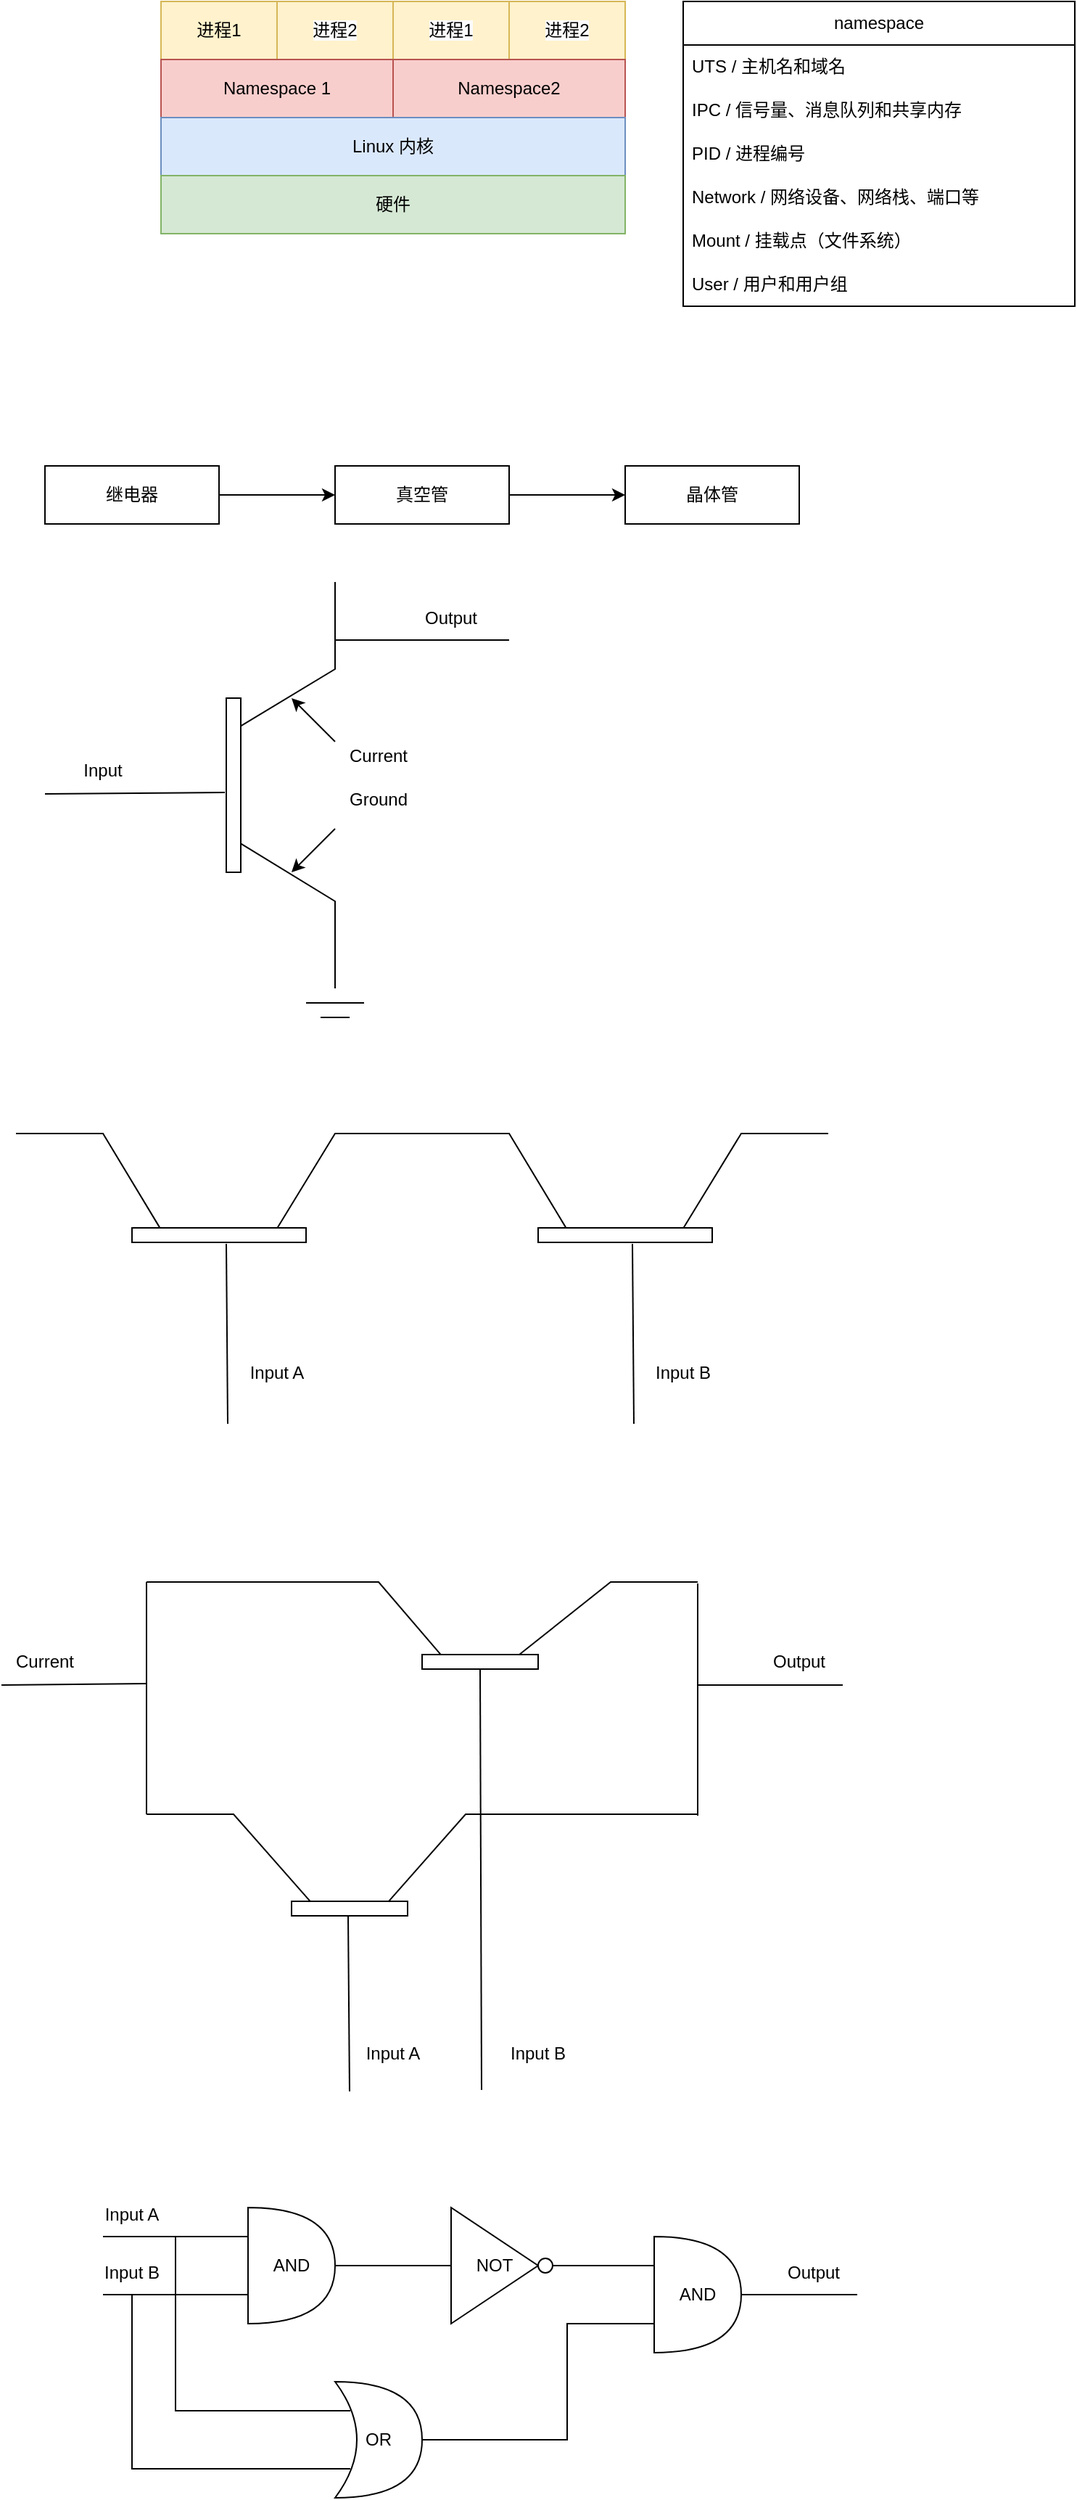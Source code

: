 <mxfile version="22.1.0" type="github">
  <diagram name="第 1 页" id="ORbBm0SIi0TUmnIGkAOf">
    <mxGraphModel dx="1688" dy="639" grid="1" gridSize="10" guides="1" tooltips="1" connect="1" arrows="1" fold="1" page="1" pageScale="1" pageWidth="827" pageHeight="1169" math="0" shadow="0">
      <root>
        <mxCell id="0" />
        <mxCell id="1" parent="0" />
        <mxCell id="w1t4eOmUuPKtgAa-e5_J-1" value="进程1" style="rounded=0;whiteSpace=wrap;html=1;fillColor=#fff2cc;strokeColor=#d6b656;" vertex="1" parent="1">
          <mxGeometry x="160" y="80" width="80" height="40" as="geometry" />
        </mxCell>
        <mxCell id="w1t4eOmUuPKtgAa-e5_J-2" value="&lt;span style=&quot;color: rgb(0, 0, 0); font-family: Helvetica; font-size: 12px; font-style: normal; font-variant-ligatures: normal; font-variant-caps: normal; font-weight: 400; letter-spacing: normal; orphans: 2; text-align: center; text-indent: 0px; text-transform: none; widows: 2; word-spacing: 0px; -webkit-text-stroke-width: 0px; background-color: rgb(251, 251, 251); text-decoration-thickness: initial; text-decoration-style: initial; text-decoration-color: initial; float: none; display: inline !important;&quot;&gt;进程2&lt;/span&gt;" style="rounded=0;whiteSpace=wrap;html=1;fillColor=#fff2cc;strokeColor=#d6b656;" vertex="1" parent="1">
          <mxGeometry x="240" y="80" width="80" height="40" as="geometry" />
        </mxCell>
        <mxCell id="w1t4eOmUuPKtgAa-e5_J-3" value="&lt;span style=&quot;color: rgb(0, 0, 0); font-family: Helvetica; font-size: 12px; font-style: normal; font-variant-ligatures: normal; font-variant-caps: normal; font-weight: 400; letter-spacing: normal; orphans: 2; text-align: center; text-indent: 0px; text-transform: none; widows: 2; word-spacing: 0px; -webkit-text-stroke-width: 0px; background-color: rgb(251, 251, 251); text-decoration-thickness: initial; text-decoration-style: initial; text-decoration-color: initial; float: none; display: inline !important;&quot;&gt;进程1&lt;/span&gt;" style="rounded=0;whiteSpace=wrap;html=1;fillColor=#fff2cc;strokeColor=#d6b656;" vertex="1" parent="1">
          <mxGeometry x="320" y="80" width="80" height="40" as="geometry" />
        </mxCell>
        <mxCell id="w1t4eOmUuPKtgAa-e5_J-4" value="&lt;span style=&quot;color: rgb(0, 0, 0); font-family: Helvetica; font-size: 12px; font-style: normal; font-variant-ligatures: normal; font-variant-caps: normal; font-weight: 400; letter-spacing: normal; orphans: 2; text-align: center; text-indent: 0px; text-transform: none; widows: 2; word-spacing: 0px; -webkit-text-stroke-width: 0px; background-color: rgb(251, 251, 251); text-decoration-thickness: initial; text-decoration-style: initial; text-decoration-color: initial; float: none; display: inline !important;&quot;&gt;进程2&lt;/span&gt;" style="rounded=0;whiteSpace=wrap;html=1;fillColor=#fff2cc;strokeColor=#d6b656;" vertex="1" parent="1">
          <mxGeometry x="400" y="80" width="80" height="40" as="geometry" />
        </mxCell>
        <mxCell id="w1t4eOmUuPKtgAa-e5_J-5" value="Namespace2" style="rounded=0;whiteSpace=wrap;html=1;fillColor=#f8cecc;strokeColor=#b85450;" vertex="1" parent="1">
          <mxGeometry x="320" y="120" width="160" height="40" as="geometry" />
        </mxCell>
        <mxCell id="w1t4eOmUuPKtgAa-e5_J-6" value="Namespace 1" style="rounded=0;whiteSpace=wrap;html=1;fillColor=#f8cecc;strokeColor=#b85450;" vertex="1" parent="1">
          <mxGeometry x="160" y="120" width="160" height="40" as="geometry" />
        </mxCell>
        <mxCell id="w1t4eOmUuPKtgAa-e5_J-7" value="Linux 内核" style="rounded=0;whiteSpace=wrap;html=1;fillColor=#dae8fc;strokeColor=#6c8ebf;" vertex="1" parent="1">
          <mxGeometry x="160" y="160" width="320" height="40" as="geometry" />
        </mxCell>
        <mxCell id="w1t4eOmUuPKtgAa-e5_J-8" value="namespace" style="swimlane;fontStyle=0;childLayout=stackLayout;horizontal=1;startSize=30;horizontalStack=0;resizeParent=1;resizeParentMax=0;resizeLast=0;collapsible=1;marginBottom=0;whiteSpace=wrap;html=1;" vertex="1" parent="1">
          <mxGeometry x="520" y="80" width="270" height="210" as="geometry" />
        </mxCell>
        <mxCell id="w1t4eOmUuPKtgAa-e5_J-9" value="UTS / 主机名和域名" style="text;strokeColor=none;fillColor=none;align=left;verticalAlign=middle;spacingLeft=4;spacingRight=4;overflow=hidden;points=[[0,0.5],[1,0.5]];portConstraint=eastwest;rotatable=0;whiteSpace=wrap;html=1;" vertex="1" parent="w1t4eOmUuPKtgAa-e5_J-8">
          <mxGeometry y="30" width="270" height="30" as="geometry" />
        </mxCell>
        <mxCell id="w1t4eOmUuPKtgAa-e5_J-10" value="IPC / 信号量、消息队列和共享内存" style="text;strokeColor=none;fillColor=none;align=left;verticalAlign=middle;spacingLeft=4;spacingRight=4;overflow=hidden;points=[[0,0.5],[1,0.5]];portConstraint=eastwest;rotatable=0;whiteSpace=wrap;html=1;" vertex="1" parent="w1t4eOmUuPKtgAa-e5_J-8">
          <mxGeometry y="60" width="270" height="30" as="geometry" />
        </mxCell>
        <mxCell id="w1t4eOmUuPKtgAa-e5_J-11" value="PID / 进程编号" style="text;strokeColor=none;fillColor=none;align=left;verticalAlign=middle;spacingLeft=4;spacingRight=4;overflow=hidden;points=[[0,0.5],[1,0.5]];portConstraint=eastwest;rotatable=0;whiteSpace=wrap;html=1;" vertex="1" parent="w1t4eOmUuPKtgAa-e5_J-8">
          <mxGeometry y="90" width="270" height="30" as="geometry" />
        </mxCell>
        <mxCell id="w1t4eOmUuPKtgAa-e5_J-12" value="Network / 网络设备、网络栈、端口等" style="text;strokeColor=none;fillColor=none;align=left;verticalAlign=middle;spacingLeft=4;spacingRight=4;overflow=hidden;points=[[0,0.5],[1,0.5]];portConstraint=eastwest;rotatable=0;whiteSpace=wrap;html=1;" vertex="1" parent="w1t4eOmUuPKtgAa-e5_J-8">
          <mxGeometry y="120" width="270" height="30" as="geometry" />
        </mxCell>
        <mxCell id="w1t4eOmUuPKtgAa-e5_J-13" value="Mount / 挂载点（文件系统）" style="text;strokeColor=none;fillColor=none;align=left;verticalAlign=middle;spacingLeft=4;spacingRight=4;overflow=hidden;points=[[0,0.5],[1,0.5]];portConstraint=eastwest;rotatable=0;whiteSpace=wrap;html=1;" vertex="1" parent="w1t4eOmUuPKtgAa-e5_J-8">
          <mxGeometry y="150" width="270" height="30" as="geometry" />
        </mxCell>
        <mxCell id="w1t4eOmUuPKtgAa-e5_J-14" value="User / 用户和用户组" style="text;strokeColor=none;fillColor=none;align=left;verticalAlign=middle;spacingLeft=4;spacingRight=4;overflow=hidden;points=[[0,0.5],[1,0.5]];portConstraint=eastwest;rotatable=0;whiteSpace=wrap;html=1;" vertex="1" parent="w1t4eOmUuPKtgAa-e5_J-8">
          <mxGeometry y="180" width="270" height="30" as="geometry" />
        </mxCell>
        <mxCell id="w1t4eOmUuPKtgAa-e5_J-15" value="硬件" style="rounded=0;whiteSpace=wrap;html=1;fillColor=#d5e8d4;strokeColor=#82b366;" vertex="1" parent="1">
          <mxGeometry x="160" y="200" width="320" height="40" as="geometry" />
        </mxCell>
        <mxCell id="w1t4eOmUuPKtgAa-e5_J-19" value="" style="edgeStyle=orthogonalEdgeStyle;rounded=0;orthogonalLoop=1;jettySize=auto;html=1;" edge="1" parent="1" source="w1t4eOmUuPKtgAa-e5_J-17" target="w1t4eOmUuPKtgAa-e5_J-18">
          <mxGeometry relative="1" as="geometry" />
        </mxCell>
        <mxCell id="w1t4eOmUuPKtgAa-e5_J-17" value="继电器" style="rounded=0;whiteSpace=wrap;html=1;" vertex="1" parent="1">
          <mxGeometry x="80" y="400" width="120" height="40" as="geometry" />
        </mxCell>
        <mxCell id="w1t4eOmUuPKtgAa-e5_J-23" value="" style="edgeStyle=orthogonalEdgeStyle;rounded=0;orthogonalLoop=1;jettySize=auto;html=1;" edge="1" parent="1" source="w1t4eOmUuPKtgAa-e5_J-18" target="w1t4eOmUuPKtgAa-e5_J-22">
          <mxGeometry relative="1" as="geometry" />
        </mxCell>
        <mxCell id="w1t4eOmUuPKtgAa-e5_J-18" value="真空管" style="rounded=0;whiteSpace=wrap;html=1;" vertex="1" parent="1">
          <mxGeometry x="280" y="400" width="120" height="40" as="geometry" />
        </mxCell>
        <mxCell id="w1t4eOmUuPKtgAa-e5_J-22" value="晶体管" style="rounded=0;whiteSpace=wrap;html=1;" vertex="1" parent="1">
          <mxGeometry x="480" y="400" width="120" height="40" as="geometry" />
        </mxCell>
        <mxCell id="w1t4eOmUuPKtgAa-e5_J-24" value="" style="rounded=0;whiteSpace=wrap;html=1;rotation=90;" vertex="1" parent="1">
          <mxGeometry x="150" y="615" width="120" height="10" as="geometry" />
        </mxCell>
        <mxCell id="w1t4eOmUuPKtgAa-e5_J-25" value="" style="endArrow=none;html=1;rounded=0;exitX=0.16;exitY=-0.007;exitDx=0;exitDy=0;exitPerimeter=0;" edge="1" parent="1" source="w1t4eOmUuPKtgAa-e5_J-24">
          <mxGeometry width="50" height="50" relative="1" as="geometry">
            <mxPoint x="460" y="660" as="sourcePoint" />
            <mxPoint x="280" y="480" as="targetPoint" />
            <Array as="points">
              <mxPoint x="280" y="540" />
            </Array>
          </mxGeometry>
        </mxCell>
        <mxCell id="w1t4eOmUuPKtgAa-e5_J-26" value="" style="endArrow=none;html=1;rounded=0;exitX=0.834;exitY=0.027;exitDx=0;exitDy=0;exitPerimeter=0;" edge="1" parent="1" source="w1t4eOmUuPKtgAa-e5_J-24">
          <mxGeometry width="50" height="50" relative="1" as="geometry">
            <mxPoint x="215" y="634" as="sourcePoint" />
            <mxPoint x="280" y="760" as="targetPoint" />
            <Array as="points">
              <mxPoint x="280" y="700" />
            </Array>
          </mxGeometry>
        </mxCell>
        <mxCell id="w1t4eOmUuPKtgAa-e5_J-27" value="" style="endArrow=none;html=1;rounded=0;exitX=0.408;exitY=1.1;exitDx=0;exitDy=0;exitPerimeter=0;" edge="1" parent="1">
          <mxGeometry width="50" height="50" relative="1" as="geometry">
            <mxPoint x="204" y="625" as="sourcePoint" />
            <mxPoint x="80" y="626" as="targetPoint" />
          </mxGeometry>
        </mxCell>
        <mxCell id="w1t4eOmUuPKtgAa-e5_J-28" value="Input" style="text;html=1;strokeColor=none;fillColor=none;align=center;verticalAlign=middle;whiteSpace=wrap;rounded=0;" vertex="1" parent="1">
          <mxGeometry x="90" y="595" width="60" height="30" as="geometry" />
        </mxCell>
        <mxCell id="w1t4eOmUuPKtgAa-e5_J-29" value="Output" style="text;html=1;strokeColor=none;fillColor=none;align=center;verticalAlign=middle;whiteSpace=wrap;rounded=0;" vertex="1" parent="1">
          <mxGeometry x="330" y="490" width="60" height="30" as="geometry" />
        </mxCell>
        <mxCell id="w1t4eOmUuPKtgAa-e5_J-30" value="" style="endArrow=none;html=1;rounded=0;" edge="1" parent="1">
          <mxGeometry width="50" height="50" relative="1" as="geometry">
            <mxPoint x="280" y="520" as="sourcePoint" />
            <mxPoint x="400" y="520" as="targetPoint" />
          </mxGeometry>
        </mxCell>
        <mxCell id="w1t4eOmUuPKtgAa-e5_J-31" value="" style="endArrow=classic;html=1;rounded=0;" edge="1" parent="1">
          <mxGeometry width="50" height="50" relative="1" as="geometry">
            <mxPoint x="280" y="590" as="sourcePoint" />
            <mxPoint x="250" y="560" as="targetPoint" />
          </mxGeometry>
        </mxCell>
        <mxCell id="w1t4eOmUuPKtgAa-e5_J-32" value="" style="endArrow=classic;html=1;rounded=0;" edge="1" parent="1">
          <mxGeometry width="50" height="50" relative="1" as="geometry">
            <mxPoint x="280" y="650" as="sourcePoint" />
            <mxPoint x="250" y="680" as="targetPoint" />
          </mxGeometry>
        </mxCell>
        <mxCell id="w1t4eOmUuPKtgAa-e5_J-33" value="Current" style="text;html=1;strokeColor=none;fillColor=none;align=center;verticalAlign=middle;whiteSpace=wrap;rounded=0;" vertex="1" parent="1">
          <mxGeometry x="280" y="585" width="60" height="30" as="geometry" />
        </mxCell>
        <mxCell id="w1t4eOmUuPKtgAa-e5_J-34" value="Ground" style="text;html=1;strokeColor=none;fillColor=none;align=center;verticalAlign=middle;whiteSpace=wrap;rounded=0;" vertex="1" parent="1">
          <mxGeometry x="280" y="615" width="60" height="30" as="geometry" />
        </mxCell>
        <mxCell id="w1t4eOmUuPKtgAa-e5_J-35" value="" style="endArrow=none;html=1;rounded=0;" edge="1" parent="1">
          <mxGeometry width="50" height="50" relative="1" as="geometry">
            <mxPoint x="260" y="770" as="sourcePoint" />
            <mxPoint x="300" y="770" as="targetPoint" />
          </mxGeometry>
        </mxCell>
        <mxCell id="w1t4eOmUuPKtgAa-e5_J-36" value="" style="endArrow=none;html=1;rounded=0;" edge="1" parent="1">
          <mxGeometry width="50" height="50" relative="1" as="geometry">
            <mxPoint x="270" y="780" as="sourcePoint" />
            <mxPoint x="290" y="780" as="targetPoint" />
          </mxGeometry>
        </mxCell>
        <mxCell id="w1t4eOmUuPKtgAa-e5_J-37" value="" style="rounded=0;whiteSpace=wrap;html=1;rotation=0;" vertex="1" parent="1">
          <mxGeometry x="140" y="925" width="120" height="10" as="geometry" />
        </mxCell>
        <mxCell id="w1t4eOmUuPKtgAa-e5_J-38" value="" style="endArrow=none;html=1;rounded=0;exitX=0.16;exitY=-0.007;exitDx=0;exitDy=0;exitPerimeter=0;" edge="1" parent="1" source="w1t4eOmUuPKtgAa-e5_J-37">
          <mxGeometry width="50" height="50" relative="1" as="geometry">
            <mxPoint x="240" y="680" as="sourcePoint" />
            <mxPoint x="60" y="860" as="targetPoint" />
            <Array as="points">
              <mxPoint x="120" y="860" />
            </Array>
          </mxGeometry>
        </mxCell>
        <mxCell id="w1t4eOmUuPKtgAa-e5_J-39" value="" style="endArrow=none;html=1;rounded=0;exitX=0.834;exitY=0.027;exitDx=0;exitDy=0;exitPerimeter=0;" edge="1" parent="1" source="w1t4eOmUuPKtgAa-e5_J-37">
          <mxGeometry width="50" height="50" relative="1" as="geometry">
            <mxPoint x="214" y="925" as="sourcePoint" />
            <mxPoint x="340" y="860" as="targetPoint" />
            <Array as="points">
              <mxPoint x="280" y="860" />
            </Array>
          </mxGeometry>
        </mxCell>
        <mxCell id="w1t4eOmUuPKtgAa-e5_J-40" value="" style="endArrow=none;html=1;rounded=0;exitX=0.408;exitY=1.1;exitDx=0;exitDy=0;exitPerimeter=0;" edge="1" parent="1">
          <mxGeometry width="50" height="50" relative="1" as="geometry">
            <mxPoint x="205" y="936" as="sourcePoint" />
            <mxPoint x="206" y="1060" as="targetPoint" />
          </mxGeometry>
        </mxCell>
        <mxCell id="w1t4eOmUuPKtgAa-e5_J-47" value="" style="rounded=0;whiteSpace=wrap;html=1;rotation=0;" vertex="1" parent="1">
          <mxGeometry x="420" y="925" width="120" height="10" as="geometry" />
        </mxCell>
        <mxCell id="w1t4eOmUuPKtgAa-e5_J-48" value="" style="endArrow=none;html=1;rounded=0;exitX=0.16;exitY=-0.007;exitDx=0;exitDy=0;exitPerimeter=0;" edge="1" parent="1" source="w1t4eOmUuPKtgAa-e5_J-47">
          <mxGeometry width="50" height="50" relative="1" as="geometry">
            <mxPoint x="520" y="680" as="sourcePoint" />
            <mxPoint x="340" y="860" as="targetPoint" />
            <Array as="points">
              <mxPoint x="400" y="860" />
            </Array>
          </mxGeometry>
        </mxCell>
        <mxCell id="w1t4eOmUuPKtgAa-e5_J-49" value="" style="endArrow=none;html=1;rounded=0;exitX=0.834;exitY=0.027;exitDx=0;exitDy=0;exitPerimeter=0;" edge="1" parent="1" source="w1t4eOmUuPKtgAa-e5_J-47">
          <mxGeometry width="50" height="50" relative="1" as="geometry">
            <mxPoint x="494" y="925" as="sourcePoint" />
            <mxPoint x="620" y="860" as="targetPoint" />
            <Array as="points">
              <mxPoint x="560" y="860" />
            </Array>
          </mxGeometry>
        </mxCell>
        <mxCell id="w1t4eOmUuPKtgAa-e5_J-50" value="" style="endArrow=none;html=1;rounded=0;exitX=0.408;exitY=1.1;exitDx=0;exitDy=0;exitPerimeter=0;" edge="1" parent="1">
          <mxGeometry width="50" height="50" relative="1" as="geometry">
            <mxPoint x="485" y="936" as="sourcePoint" />
            <mxPoint x="486" y="1060" as="targetPoint" />
          </mxGeometry>
        </mxCell>
        <mxCell id="w1t4eOmUuPKtgAa-e5_J-51" value="Input A" style="text;html=1;strokeColor=none;fillColor=none;align=center;verticalAlign=middle;whiteSpace=wrap;rounded=0;" vertex="1" parent="1">
          <mxGeometry x="210" y="1010" width="60" height="30" as="geometry" />
        </mxCell>
        <mxCell id="w1t4eOmUuPKtgAa-e5_J-52" value="Input B" style="text;html=1;strokeColor=none;fillColor=none;align=center;verticalAlign=middle;whiteSpace=wrap;rounded=0;" vertex="1" parent="1">
          <mxGeometry x="490" y="1010" width="60" height="30" as="geometry" />
        </mxCell>
        <mxCell id="w1t4eOmUuPKtgAa-e5_J-54" value="" style="rounded=0;whiteSpace=wrap;html=1;rotation=0;" vertex="1" parent="1">
          <mxGeometry x="250" y="1389" width="80" height="10" as="geometry" />
        </mxCell>
        <mxCell id="w1t4eOmUuPKtgAa-e5_J-55" value="" style="endArrow=none;html=1;rounded=0;exitX=0.16;exitY=-0.007;exitDx=0;exitDy=0;exitPerimeter=0;" edge="1" parent="1" source="w1t4eOmUuPKtgAa-e5_J-54">
          <mxGeometry width="50" height="50" relative="1" as="geometry">
            <mxPoint x="330" y="1149" as="sourcePoint" />
            <mxPoint x="150" y="1329" as="targetPoint" />
            <Array as="points">
              <mxPoint x="210" y="1329" />
            </Array>
          </mxGeometry>
        </mxCell>
        <mxCell id="w1t4eOmUuPKtgAa-e5_J-56" value="" style="endArrow=none;html=1;rounded=0;exitX=0.834;exitY=0.027;exitDx=0;exitDy=0;exitPerimeter=0;" edge="1" parent="1" source="w1t4eOmUuPKtgAa-e5_J-54">
          <mxGeometry width="50" height="50" relative="1" as="geometry">
            <mxPoint x="304" y="1394" as="sourcePoint" />
            <mxPoint x="430" y="1329" as="targetPoint" />
            <Array as="points">
              <mxPoint x="370" y="1329" />
            </Array>
          </mxGeometry>
        </mxCell>
        <mxCell id="w1t4eOmUuPKtgAa-e5_J-57" value="" style="endArrow=none;html=1;rounded=0;exitX=0.408;exitY=1.1;exitDx=0;exitDy=0;exitPerimeter=0;" edge="1" parent="1">
          <mxGeometry width="50" height="50" relative="1" as="geometry">
            <mxPoint x="289" y="1399" as="sourcePoint" />
            <mxPoint x="290" y="1520" as="targetPoint" />
          </mxGeometry>
        </mxCell>
        <mxCell id="w1t4eOmUuPKtgAa-e5_J-58" value="" style="rounded=0;whiteSpace=wrap;html=1;rotation=0;" vertex="1" parent="1">
          <mxGeometry x="340" y="1219" width="80" height="10" as="geometry" />
        </mxCell>
        <mxCell id="w1t4eOmUuPKtgAa-e5_J-59" value="" style="endArrow=none;html=1;rounded=0;exitX=0.16;exitY=-0.007;exitDx=0;exitDy=0;exitPerimeter=0;" edge="1" parent="1" source="w1t4eOmUuPKtgAa-e5_J-58">
          <mxGeometry width="50" height="50" relative="1" as="geometry">
            <mxPoint x="430" y="989" as="sourcePoint" />
            <mxPoint x="250" y="1169" as="targetPoint" />
            <Array as="points">
              <mxPoint x="310" y="1169" />
            </Array>
          </mxGeometry>
        </mxCell>
        <mxCell id="w1t4eOmUuPKtgAa-e5_J-60" value="" style="endArrow=none;html=1;rounded=0;exitX=0.834;exitY=0.027;exitDx=0;exitDy=0;exitPerimeter=0;" edge="1" parent="1" source="w1t4eOmUuPKtgAa-e5_J-58">
          <mxGeometry width="50" height="50" relative="1" as="geometry">
            <mxPoint x="404" y="1234" as="sourcePoint" />
            <mxPoint x="530" y="1169" as="targetPoint" />
            <Array as="points">
              <mxPoint x="470" y="1169" />
            </Array>
          </mxGeometry>
        </mxCell>
        <mxCell id="w1t4eOmUuPKtgAa-e5_J-61" value="" style="endArrow=none;html=1;rounded=0;exitX=0.408;exitY=1.1;exitDx=0;exitDy=0;exitPerimeter=0;" edge="1" parent="1">
          <mxGeometry width="50" height="50" relative="1" as="geometry">
            <mxPoint x="380" y="1229" as="sourcePoint" />
            <mxPoint x="381" y="1519" as="targetPoint" />
          </mxGeometry>
        </mxCell>
        <mxCell id="w1t4eOmUuPKtgAa-e5_J-62" value="Input A" style="text;html=1;strokeColor=none;fillColor=none;align=center;verticalAlign=middle;whiteSpace=wrap;rounded=0;" vertex="1" parent="1">
          <mxGeometry x="290" y="1479" width="60" height="30" as="geometry" />
        </mxCell>
        <mxCell id="w1t4eOmUuPKtgAa-e5_J-63" value="Input B" style="text;html=1;strokeColor=none;fillColor=none;align=center;verticalAlign=middle;whiteSpace=wrap;rounded=0;" vertex="1" parent="1">
          <mxGeometry x="390" y="1479" width="60" height="30" as="geometry" />
        </mxCell>
        <mxCell id="w1t4eOmUuPKtgAa-e5_J-64" value="" style="endArrow=none;html=1;rounded=0;" edge="1" parent="1">
          <mxGeometry width="50" height="50" relative="1" as="geometry">
            <mxPoint x="430" y="1329" as="sourcePoint" />
            <mxPoint x="530" y="1329" as="targetPoint" />
          </mxGeometry>
        </mxCell>
        <mxCell id="w1t4eOmUuPKtgAa-e5_J-65" value="" style="endArrow=none;html=1;rounded=0;" edge="1" parent="1">
          <mxGeometry width="50" height="50" relative="1" as="geometry">
            <mxPoint x="530" y="1330" as="sourcePoint" />
            <mxPoint x="530" y="1170" as="targetPoint" />
          </mxGeometry>
        </mxCell>
        <mxCell id="w1t4eOmUuPKtgAa-e5_J-66" value="" style="endArrow=none;html=1;rounded=0;" edge="1" parent="1">
          <mxGeometry width="50" height="50" relative="1" as="geometry">
            <mxPoint x="630" y="1240" as="sourcePoint" />
            <mxPoint x="530" y="1240" as="targetPoint" />
          </mxGeometry>
        </mxCell>
        <mxCell id="w1t4eOmUuPKtgAa-e5_J-67" value="" style="endArrow=none;html=1;rounded=0;" edge="1" parent="1">
          <mxGeometry width="50" height="50" relative="1" as="geometry">
            <mxPoint x="150" y="1169" as="sourcePoint" />
            <mxPoint x="250" y="1169" as="targetPoint" />
          </mxGeometry>
        </mxCell>
        <mxCell id="w1t4eOmUuPKtgAa-e5_J-68" value="" style="endArrow=none;html=1;rounded=0;" edge="1" parent="1">
          <mxGeometry width="50" height="50" relative="1" as="geometry">
            <mxPoint x="150" y="1329" as="sourcePoint" />
            <mxPoint x="150" y="1169" as="targetPoint" />
          </mxGeometry>
        </mxCell>
        <mxCell id="w1t4eOmUuPKtgAa-e5_J-69" value="" style="endArrow=none;html=1;rounded=0;" edge="1" parent="1">
          <mxGeometry width="50" height="50" relative="1" as="geometry">
            <mxPoint x="50" y="1240" as="sourcePoint" />
            <mxPoint x="150" y="1239" as="targetPoint" />
          </mxGeometry>
        </mxCell>
        <mxCell id="w1t4eOmUuPKtgAa-e5_J-70" value="Current" style="text;html=1;strokeColor=none;fillColor=none;align=center;verticalAlign=middle;whiteSpace=wrap;rounded=0;" vertex="1" parent="1">
          <mxGeometry x="50" y="1209" width="60" height="30" as="geometry" />
        </mxCell>
        <mxCell id="w1t4eOmUuPKtgAa-e5_J-71" value="Output" style="text;html=1;strokeColor=none;fillColor=none;align=center;verticalAlign=middle;whiteSpace=wrap;rounded=0;" vertex="1" parent="1">
          <mxGeometry x="570" y="1209" width="60" height="30" as="geometry" />
        </mxCell>
        <mxCell id="w1t4eOmUuPKtgAa-e5_J-72" value="AND" style="shape=or;whiteSpace=wrap;html=1;" vertex="1" parent="1">
          <mxGeometry x="220" y="1600" width="60" height="80" as="geometry" />
        </mxCell>
        <mxCell id="w1t4eOmUuPKtgAa-e5_J-73" value="OR" style="shape=xor;whiteSpace=wrap;html=1;" vertex="1" parent="1">
          <mxGeometry x="280" y="1720" width="60" height="80" as="geometry" />
        </mxCell>
        <mxCell id="w1t4eOmUuPKtgAa-e5_J-76" value="" style="group" vertex="1" connectable="0" parent="1">
          <mxGeometry x="360" y="1600" width="70" height="80" as="geometry" />
        </mxCell>
        <mxCell id="w1t4eOmUuPKtgAa-e5_J-74" value="NOT" style="triangle;whiteSpace=wrap;html=1;" vertex="1" parent="w1t4eOmUuPKtgAa-e5_J-76">
          <mxGeometry width="60" height="80" as="geometry" />
        </mxCell>
        <mxCell id="w1t4eOmUuPKtgAa-e5_J-75" value="" style="ellipse;whiteSpace=wrap;html=1;aspect=fixed;" vertex="1" parent="w1t4eOmUuPKtgAa-e5_J-76">
          <mxGeometry x="60" y="35" width="10" height="10" as="geometry" />
        </mxCell>
        <mxCell id="w1t4eOmUuPKtgAa-e5_J-77" value="" style="endArrow=none;html=1;rounded=0;exitX=1;exitY=0.5;exitDx=0;exitDy=0;exitPerimeter=0;entryX=0;entryY=0.5;entryDx=0;entryDy=0;" edge="1" parent="1" source="w1t4eOmUuPKtgAa-e5_J-72" target="w1t4eOmUuPKtgAa-e5_J-74">
          <mxGeometry width="50" height="50" relative="1" as="geometry">
            <mxPoint x="350" y="1650" as="sourcePoint" />
            <mxPoint x="400" y="1600" as="targetPoint" />
          </mxGeometry>
        </mxCell>
        <mxCell id="w1t4eOmUuPKtgAa-e5_J-78" value="" style="endArrow=none;html=1;rounded=0;entryX=0;entryY=0.25;entryDx=0;entryDy=0;entryPerimeter=0;exitX=1;exitY=0.5;exitDx=0;exitDy=0;" edge="1" parent="1" source="w1t4eOmUuPKtgAa-e5_J-75" target="w1t4eOmUuPKtgAa-e5_J-84">
          <mxGeometry width="50" height="50" relative="1" as="geometry">
            <mxPoint x="450" y="1640" as="sourcePoint" />
            <mxPoint x="540" y="1640" as="targetPoint" />
          </mxGeometry>
        </mxCell>
        <mxCell id="w1t4eOmUuPKtgAa-e5_J-79" value="" style="endArrow=none;html=1;rounded=0;exitX=0;exitY=0.75;exitDx=0;exitDy=0;exitPerimeter=0;" edge="1" parent="1" source="w1t4eOmUuPKtgAa-e5_J-72">
          <mxGeometry width="50" height="50" relative="1" as="geometry">
            <mxPoint x="290" y="1760" as="sourcePoint" />
            <mxPoint x="120" y="1660" as="targetPoint" />
          </mxGeometry>
        </mxCell>
        <mxCell id="w1t4eOmUuPKtgAa-e5_J-80" value="" style="endArrow=none;html=1;rounded=0;" edge="1" parent="1">
          <mxGeometry width="50" height="50" relative="1" as="geometry">
            <mxPoint x="220" y="1620" as="sourcePoint" />
            <mxPoint x="120" y="1620" as="targetPoint" />
          </mxGeometry>
        </mxCell>
        <mxCell id="w1t4eOmUuPKtgAa-e5_J-81" value="" style="endArrow=none;html=1;rounded=0;entryX=0.175;entryY=0.25;entryDx=0;entryDy=0;entryPerimeter=0;" edge="1" parent="1" target="w1t4eOmUuPKtgAa-e5_J-73">
          <mxGeometry width="50" height="50" relative="1" as="geometry">
            <mxPoint x="170" y="1620" as="sourcePoint" />
            <mxPoint x="340" y="1710" as="targetPoint" />
            <Array as="points">
              <mxPoint x="170" y="1740" />
            </Array>
          </mxGeometry>
        </mxCell>
        <mxCell id="w1t4eOmUuPKtgAa-e5_J-82" value="" style="endArrow=none;html=1;rounded=0;exitX=0.175;exitY=0.75;exitDx=0;exitDy=0;exitPerimeter=0;" edge="1" parent="1" source="w1t4eOmUuPKtgAa-e5_J-73">
          <mxGeometry width="50" height="50" relative="1" as="geometry">
            <mxPoint x="290" y="1760" as="sourcePoint" />
            <mxPoint x="140" y="1660" as="targetPoint" />
            <Array as="points">
              <mxPoint x="140" y="1780" />
            </Array>
          </mxGeometry>
        </mxCell>
        <mxCell id="w1t4eOmUuPKtgAa-e5_J-83" value="" style="endArrow=none;html=1;rounded=0;exitX=1;exitY=0.5;exitDx=0;exitDy=0;exitPerimeter=0;entryX=0;entryY=0.75;entryDx=0;entryDy=0;entryPerimeter=0;" edge="1" parent="1" source="w1t4eOmUuPKtgAa-e5_J-73" target="w1t4eOmUuPKtgAa-e5_J-84">
          <mxGeometry width="50" height="50" relative="1" as="geometry">
            <mxPoint x="480" y="1800" as="sourcePoint" />
            <mxPoint x="540" y="1760" as="targetPoint" />
            <Array as="points">
              <mxPoint x="440" y="1760" />
              <mxPoint x="440" y="1680" />
            </Array>
          </mxGeometry>
        </mxCell>
        <mxCell id="w1t4eOmUuPKtgAa-e5_J-84" value="AND" style="shape=or;whiteSpace=wrap;html=1;" vertex="1" parent="1">
          <mxGeometry x="500" y="1620" width="60" height="80" as="geometry" />
        </mxCell>
        <mxCell id="w1t4eOmUuPKtgAa-e5_J-85" value="" style="endArrow=none;html=1;rounded=0;entryX=1;entryY=0.5;entryDx=0;entryDy=0;entryPerimeter=0;" edge="1" parent="1" target="w1t4eOmUuPKtgAa-e5_J-84">
          <mxGeometry width="50" height="50" relative="1" as="geometry">
            <mxPoint x="640" y="1660" as="sourcePoint" />
            <mxPoint x="420" y="1720" as="targetPoint" />
          </mxGeometry>
        </mxCell>
        <mxCell id="w1t4eOmUuPKtgAa-e5_J-86" value="Input A" style="text;html=1;strokeColor=none;fillColor=none;align=center;verticalAlign=middle;whiteSpace=wrap;rounded=0;" vertex="1" parent="1">
          <mxGeometry x="110" y="1590" width="60" height="30" as="geometry" />
        </mxCell>
        <mxCell id="w1t4eOmUuPKtgAa-e5_J-87" value="Input B" style="text;html=1;strokeColor=none;fillColor=none;align=center;verticalAlign=middle;whiteSpace=wrap;rounded=0;" vertex="1" parent="1">
          <mxGeometry x="110" y="1630" width="60" height="30" as="geometry" />
        </mxCell>
        <mxCell id="w1t4eOmUuPKtgAa-e5_J-88" value="Output" style="text;html=1;strokeColor=none;fillColor=none;align=center;verticalAlign=middle;whiteSpace=wrap;rounded=0;" vertex="1" parent="1">
          <mxGeometry x="580" y="1630" width="60" height="30" as="geometry" />
        </mxCell>
      </root>
    </mxGraphModel>
  </diagram>
</mxfile>
